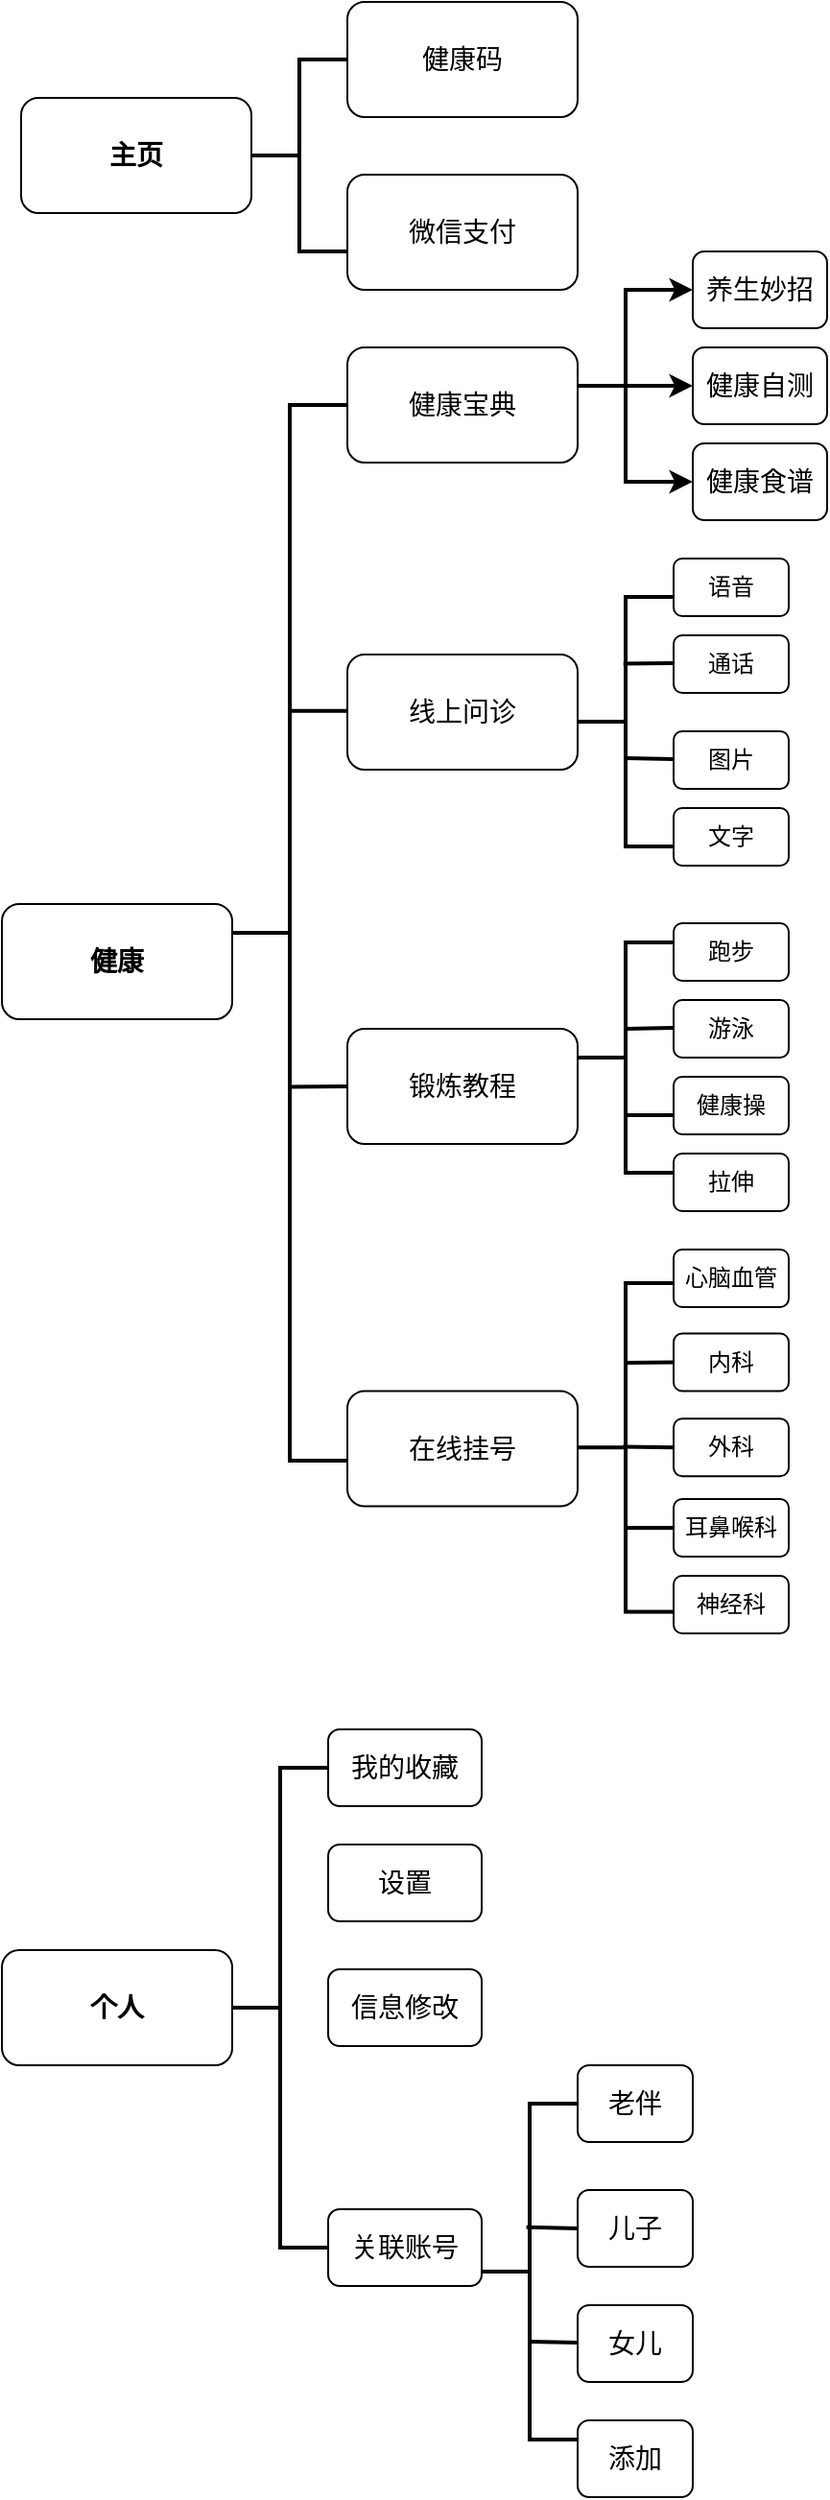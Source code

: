 <mxfile version="20.6.0" type="github">
  <diagram id="C5RBs43oDa-KdzZeNtuy" name="Page-1">
    <mxGraphModel dx="823" dy="469" grid="1" gridSize="10" guides="1" tooltips="1" connect="1" arrows="1" fold="1" page="1" pageScale="1" pageWidth="827" pageHeight="1169" math="0" shadow="0">
      <root>
        <mxCell id="WIyWlLk6GJQsqaUBKTNV-0" />
        <mxCell id="WIyWlLk6GJQsqaUBKTNV-1" parent="WIyWlLk6GJQsqaUBKTNV-0" />
        <mxCell id="WIyWlLk6GJQsqaUBKTNV-3" value="&lt;font style=&quot;font-size: 14px;&quot;&gt;&lt;b&gt;主页&lt;/b&gt;&lt;/font&gt;" style="rounded=1;whiteSpace=wrap;html=1;fontSize=12;glass=0;strokeWidth=1;shadow=0;" parent="WIyWlLk6GJQsqaUBKTNV-1" vertex="1">
          <mxGeometry x="160" y="70" width="120" height="60" as="geometry" />
        </mxCell>
        <mxCell id="rD7vNbKPlzc2s6sFT6nV-2" value="" style="strokeWidth=2;html=1;shape=mxgraph.flowchart.annotation_2;align=left;labelPosition=right;pointerEvents=1;" vertex="1" parent="WIyWlLk6GJQsqaUBKTNV-1">
          <mxGeometry x="280" y="50" width="50" height="100" as="geometry" />
        </mxCell>
        <mxCell id="rD7vNbKPlzc2s6sFT6nV-3" value="&lt;font style=&quot;font-size: 14px;&quot;&gt;健康码&lt;/font&gt;" style="rounded=1;whiteSpace=wrap;html=1;" vertex="1" parent="WIyWlLk6GJQsqaUBKTNV-1">
          <mxGeometry x="330" y="20" width="120" height="60" as="geometry" />
        </mxCell>
        <mxCell id="rD7vNbKPlzc2s6sFT6nV-4" value="&lt;font style=&quot;font-size: 14px;&quot;&gt;微信支付&lt;/font&gt;" style="rounded=1;whiteSpace=wrap;html=1;" vertex="1" parent="WIyWlLk6GJQsqaUBKTNV-1">
          <mxGeometry x="330" y="110" width="120" height="60" as="geometry" />
        </mxCell>
        <mxCell id="rD7vNbKPlzc2s6sFT6nV-5" value="&lt;font style=&quot;font-size: 14px;&quot;&gt;&lt;b&gt;健康&lt;/b&gt;&lt;/font&gt;" style="rounded=1;whiteSpace=wrap;html=1;fontSize=12;glass=0;strokeWidth=1;shadow=0;" vertex="1" parent="WIyWlLk6GJQsqaUBKTNV-1">
          <mxGeometry x="150" y="490" width="120" height="60" as="geometry" />
        </mxCell>
        <mxCell id="rD7vNbKPlzc2s6sFT6nV-6" value="" style="strokeWidth=2;html=1;shape=mxgraph.flowchart.annotation_2;align=left;labelPosition=right;pointerEvents=1;fontFamily=Helvetica;fontSize=14;" vertex="1" parent="WIyWlLk6GJQsqaUBKTNV-1">
          <mxGeometry x="270" y="230" width="60" height="550" as="geometry" />
        </mxCell>
        <mxCell id="rD7vNbKPlzc2s6sFT6nV-7" value="&lt;font style=&quot;font-size: 14px;&quot;&gt;锻炼教程&lt;/font&gt;" style="rounded=1;whiteSpace=wrap;html=1;" vertex="1" parent="WIyWlLk6GJQsqaUBKTNV-1">
          <mxGeometry x="330" y="555" width="120" height="60" as="geometry" />
        </mxCell>
        <mxCell id="rD7vNbKPlzc2s6sFT6nV-8" value="&lt;font style=&quot;font-size: 14px;&quot;&gt;健康宝典&lt;/font&gt;" style="rounded=1;whiteSpace=wrap;html=1;" vertex="1" parent="WIyWlLk6GJQsqaUBKTNV-1">
          <mxGeometry x="330" y="200" width="120" height="60" as="geometry" />
        </mxCell>
        <mxCell id="rD7vNbKPlzc2s6sFT6nV-11" value="&lt;font style=&quot;font-size: 14px;&quot;&gt;在线挂号&lt;/font&gt;" style="rounded=1;whiteSpace=wrap;html=1;" vertex="1" parent="WIyWlLk6GJQsqaUBKTNV-1">
          <mxGeometry x="330" y="743.75" width="120" height="60" as="geometry" />
        </mxCell>
        <mxCell id="rD7vNbKPlzc2s6sFT6nV-19" value="" style="endArrow=none;html=1;rounded=0;fontFamily=Helvetica;fontSize=14;strokeWidth=2;entryX=0;entryY=0.5;entryDx=0;entryDy=0;exitX=0.485;exitY=0.646;exitDx=0;exitDy=0;exitPerimeter=0;" edge="1" parent="WIyWlLk6GJQsqaUBKTNV-1" source="rD7vNbKPlzc2s6sFT6nV-6" target="rD7vNbKPlzc2s6sFT6nV-7">
          <mxGeometry width="50" height="50" relative="1" as="geometry">
            <mxPoint x="300" y="575" as="sourcePoint" />
            <mxPoint x="340" y="369.5" as="targetPoint" />
          </mxGeometry>
        </mxCell>
        <mxCell id="rD7vNbKPlzc2s6sFT6nV-37" style="edgeStyle=orthogonalEdgeStyle;rounded=0;orthogonalLoop=1;jettySize=auto;html=1;exitX=1;exitY=0;exitDx=0;exitDy=0;exitPerimeter=0;entryX=0;entryY=0.5;entryDx=0;entryDy=0;strokeWidth=2;fontFamily=Helvetica;fontSize=14;" edge="1" parent="WIyWlLk6GJQsqaUBKTNV-1" source="rD7vNbKPlzc2s6sFT6nV-27" target="rD7vNbKPlzc2s6sFT6nV-28">
          <mxGeometry relative="1" as="geometry" />
        </mxCell>
        <mxCell id="rD7vNbKPlzc2s6sFT6nV-38" style="edgeStyle=orthogonalEdgeStyle;rounded=0;orthogonalLoop=1;jettySize=auto;html=1;entryX=0;entryY=0.5;entryDx=0;entryDy=0;strokeWidth=2;fontFamily=Helvetica;fontSize=14;" edge="1" parent="WIyWlLk6GJQsqaUBKTNV-1" target="rD7vNbKPlzc2s6sFT6nV-30">
          <mxGeometry relative="1" as="geometry">
            <mxPoint x="490" y="270" as="sourcePoint" />
          </mxGeometry>
        </mxCell>
        <mxCell id="rD7vNbKPlzc2s6sFT6nV-27" value="" style="strokeWidth=2;html=1;shape=mxgraph.flowchart.annotation_2;align=left;labelPosition=right;pointerEvents=1;fontFamily=Helvetica;fontSize=14;" vertex="1" parent="WIyWlLk6GJQsqaUBKTNV-1">
          <mxGeometry x="450" y="170" width="50" height="100" as="geometry" />
        </mxCell>
        <mxCell id="rD7vNbKPlzc2s6sFT6nV-28" value="养生妙招" style="rounded=1;whiteSpace=wrap;html=1;fontFamily=Helvetica;fontSize=14;" vertex="1" parent="WIyWlLk6GJQsqaUBKTNV-1">
          <mxGeometry x="510" y="150" width="70" height="40" as="geometry" />
        </mxCell>
        <mxCell id="rD7vNbKPlzc2s6sFT6nV-29" value="健康自测" style="rounded=1;whiteSpace=wrap;html=1;fontFamily=Helvetica;fontSize=14;" vertex="1" parent="WIyWlLk6GJQsqaUBKTNV-1">
          <mxGeometry x="510" y="200" width="70" height="40" as="geometry" />
        </mxCell>
        <mxCell id="rD7vNbKPlzc2s6sFT6nV-30" value="健康食谱" style="rounded=1;whiteSpace=wrap;html=1;fontFamily=Helvetica;fontSize=14;" vertex="1" parent="WIyWlLk6GJQsqaUBKTNV-1">
          <mxGeometry x="510" y="250" width="70" height="40" as="geometry" />
        </mxCell>
        <mxCell id="rD7vNbKPlzc2s6sFT6nV-39" value="" style="endArrow=classic;html=1;rounded=0;strokeWidth=2;fontFamily=Helvetica;fontSize=14;entryX=0;entryY=0.5;entryDx=0;entryDy=0;" edge="1" parent="WIyWlLk6GJQsqaUBKTNV-1" target="rD7vNbKPlzc2s6sFT6nV-29">
          <mxGeometry width="50" height="50" relative="1" as="geometry">
            <mxPoint x="470" y="220" as="sourcePoint" />
            <mxPoint x="430" y="450" as="targetPoint" />
          </mxGeometry>
        </mxCell>
        <mxCell id="rD7vNbKPlzc2s6sFT6nV-55" value="" style="strokeWidth=2;html=1;shape=mxgraph.flowchart.annotation_2;align=left;labelPosition=right;pointerEvents=1;fontFamily=Helvetica;fontSize=12;" vertex="1" parent="WIyWlLk6GJQsqaUBKTNV-1">
          <mxGeometry x="450" y="687.5" width="50" height="171.25" as="geometry" />
        </mxCell>
        <mxCell id="rD7vNbKPlzc2s6sFT6nV-57" value="&lt;font style=&quot;font-size: 14px;&quot;&gt;线上问诊&lt;/font&gt;" style="rounded=1;whiteSpace=wrap;html=1;" vertex="1" parent="WIyWlLk6GJQsqaUBKTNV-1">
          <mxGeometry x="330" y="360" width="120" height="60" as="geometry" />
        </mxCell>
        <mxCell id="rD7vNbKPlzc2s6sFT6nV-58" style="edgeStyle=orthogonalEdgeStyle;rounded=0;orthogonalLoop=1;jettySize=auto;html=1;exitX=0.5;exitY=1;exitDx=0;exitDy=0;exitPerimeter=0;strokeWidth=2;fontFamily=Helvetica;fontSize=12;" edge="1" parent="WIyWlLk6GJQsqaUBKTNV-1">
          <mxGeometry relative="1" as="geometry">
            <mxPoint x="475" y="320" as="sourcePoint" />
            <mxPoint x="475" y="320" as="targetPoint" />
          </mxGeometry>
        </mxCell>
        <mxCell id="rD7vNbKPlzc2s6sFT6nV-61" value="心脑血管" style="rounded=1;whiteSpace=wrap;html=1;fontFamily=Helvetica;fontSize=12;" vertex="1" parent="WIyWlLk6GJQsqaUBKTNV-1">
          <mxGeometry x="500" y="670" width="60" height="30" as="geometry" />
        </mxCell>
        <mxCell id="rD7vNbKPlzc2s6sFT6nV-62" value="外科" style="rounded=1;whiteSpace=wrap;html=1;fontFamily=Helvetica;fontSize=12;" vertex="1" parent="WIyWlLk6GJQsqaUBKTNV-1">
          <mxGeometry x="500" y="758.13" width="60" height="30" as="geometry" />
        </mxCell>
        <mxCell id="rD7vNbKPlzc2s6sFT6nV-63" value="内科" style="rounded=1;whiteSpace=wrap;html=1;fontFamily=Helvetica;fontSize=12;" vertex="1" parent="WIyWlLk6GJQsqaUBKTNV-1">
          <mxGeometry x="500" y="713.75" width="60" height="30" as="geometry" />
        </mxCell>
        <mxCell id="rD7vNbKPlzc2s6sFT6nV-64" value="耳鼻喉科" style="rounded=1;whiteSpace=wrap;html=1;fontFamily=Helvetica;fontSize=12;" vertex="1" parent="WIyWlLk6GJQsqaUBKTNV-1">
          <mxGeometry x="500" y="800" width="60" height="30" as="geometry" />
        </mxCell>
        <mxCell id="rD7vNbKPlzc2s6sFT6nV-72" value="神经科" style="rounded=1;whiteSpace=wrap;html=1;fontFamily=Helvetica;fontSize=12;" vertex="1" parent="WIyWlLk6GJQsqaUBKTNV-1">
          <mxGeometry x="500" y="840" width="60" height="30" as="geometry" />
        </mxCell>
        <mxCell id="rD7vNbKPlzc2s6sFT6nV-75" value="" style="endArrow=none;html=1;rounded=0;strokeWidth=2;fontFamily=Helvetica;fontSize=12;entryX=0;entryY=0.5;entryDx=0;entryDy=0;" edge="1" parent="WIyWlLk6GJQsqaUBKTNV-1" target="rD7vNbKPlzc2s6sFT6nV-63">
          <mxGeometry width="50" height="50" relative="1" as="geometry">
            <mxPoint x="475" y="729" as="sourcePoint" />
            <mxPoint x="500" y="713.75" as="targetPoint" />
          </mxGeometry>
        </mxCell>
        <mxCell id="rD7vNbKPlzc2s6sFT6nV-77" value="" style="endArrow=none;html=1;rounded=0;strokeWidth=2;fontFamily=Helvetica;fontSize=12;entryX=0;entryY=0.5;entryDx=0;entryDy=0;" edge="1" parent="WIyWlLk6GJQsqaUBKTNV-1" target="rD7vNbKPlzc2s6sFT6nV-64">
          <mxGeometry width="50" height="50" relative="1" as="geometry">
            <mxPoint x="475" y="815" as="sourcePoint" />
            <mxPoint x="500" y="813.25" as="targetPoint" />
          </mxGeometry>
        </mxCell>
        <mxCell id="rD7vNbKPlzc2s6sFT6nV-78" value="" style="endArrow=none;html=1;rounded=0;strokeWidth=2;fontFamily=Helvetica;fontSize=12;entryX=0;entryY=0.5;entryDx=0;entryDy=0;exitX=0.473;exitY=0.498;exitDx=0;exitDy=0;exitPerimeter=0;" edge="1" parent="WIyWlLk6GJQsqaUBKTNV-1" source="rD7vNbKPlzc2s6sFT6nV-55" target="rD7vNbKPlzc2s6sFT6nV-62">
          <mxGeometry width="50" height="50" relative="1" as="geometry">
            <mxPoint x="475" y="758.75" as="sourcePoint" />
            <mxPoint x="500" y="758.25" as="targetPoint" />
          </mxGeometry>
        </mxCell>
        <mxCell id="rD7vNbKPlzc2s6sFT6nV-81" value="" style="strokeWidth=2;html=1;shape=mxgraph.flowchart.annotation_2;align=left;labelPosition=right;pointerEvents=1;fontFamily=Helvetica;fontSize=12;" vertex="1" parent="WIyWlLk6GJQsqaUBKTNV-1">
          <mxGeometry x="450" y="510" width="50" height="120" as="geometry" />
        </mxCell>
        <mxCell id="rD7vNbKPlzc2s6sFT6nV-84" value="跑步" style="rounded=1;whiteSpace=wrap;html=1;fontFamily=Helvetica;fontSize=12;" vertex="1" parent="WIyWlLk6GJQsqaUBKTNV-1">
          <mxGeometry x="500" y="500" width="60" height="30" as="geometry" />
        </mxCell>
        <mxCell id="rD7vNbKPlzc2s6sFT6nV-85" value="游泳" style="rounded=1;whiteSpace=wrap;html=1;fontFamily=Helvetica;fontSize=12;" vertex="1" parent="WIyWlLk6GJQsqaUBKTNV-1">
          <mxGeometry x="500" y="540" width="60" height="30" as="geometry" />
        </mxCell>
        <mxCell id="rD7vNbKPlzc2s6sFT6nV-86" value="健康操" style="rounded=1;whiteSpace=wrap;html=1;fontFamily=Helvetica;fontSize=12;" vertex="1" parent="WIyWlLk6GJQsqaUBKTNV-1">
          <mxGeometry x="500" y="580" width="60" height="30" as="geometry" />
        </mxCell>
        <mxCell id="rD7vNbKPlzc2s6sFT6nV-87" value="拉伸" style="rounded=1;whiteSpace=wrap;html=1;fontFamily=Helvetica;fontSize=12;" vertex="1" parent="WIyWlLk6GJQsqaUBKTNV-1">
          <mxGeometry x="500" y="620" width="60" height="30" as="geometry" />
        </mxCell>
        <mxCell id="rD7vNbKPlzc2s6sFT6nV-88" value="" style="endArrow=none;html=1;rounded=0;strokeWidth=2;fontFamily=Helvetica;fontSize=12;" edge="1" parent="WIyWlLk6GJQsqaUBKTNV-1">
          <mxGeometry width="50" height="50" relative="1" as="geometry">
            <mxPoint x="475" y="600" as="sourcePoint" />
            <mxPoint x="500" y="600" as="targetPoint" />
          </mxGeometry>
        </mxCell>
        <mxCell id="rD7vNbKPlzc2s6sFT6nV-89" value="" style="endArrow=none;html=1;rounded=0;strokeWidth=2;fontFamily=Helvetica;fontSize=12;" edge="1" parent="WIyWlLk6GJQsqaUBKTNV-1">
          <mxGeometry width="50" height="50" relative="1" as="geometry">
            <mxPoint x="475" y="555" as="sourcePoint" />
            <mxPoint x="500" y="554.5" as="targetPoint" />
          </mxGeometry>
        </mxCell>
        <mxCell id="rD7vNbKPlzc2s6sFT6nV-93" value="" style="strokeWidth=2;html=1;shape=mxgraph.flowchart.annotation_2;align=left;labelPosition=right;pointerEvents=1;fontFamily=Helvetica;fontSize=12;" vertex="1" parent="WIyWlLk6GJQsqaUBKTNV-1">
          <mxGeometry x="450" y="330" width="50" height="130" as="geometry" />
        </mxCell>
        <mxCell id="rD7vNbKPlzc2s6sFT6nV-94" value="语音" style="rounded=1;whiteSpace=wrap;html=1;fontFamily=Helvetica;fontSize=12;" vertex="1" parent="WIyWlLk6GJQsqaUBKTNV-1">
          <mxGeometry x="500" y="310" width="60" height="30" as="geometry" />
        </mxCell>
        <mxCell id="rD7vNbKPlzc2s6sFT6nV-96" value="通话" style="rounded=1;whiteSpace=wrap;html=1;fontFamily=Helvetica;fontSize=12;" vertex="1" parent="WIyWlLk6GJQsqaUBKTNV-1">
          <mxGeometry x="500" y="350" width="60" height="30" as="geometry" />
        </mxCell>
        <mxCell id="rD7vNbKPlzc2s6sFT6nV-97" value="图片" style="rounded=1;whiteSpace=wrap;html=1;fontFamily=Helvetica;fontSize=12;" vertex="1" parent="WIyWlLk6GJQsqaUBKTNV-1">
          <mxGeometry x="500" y="400" width="60" height="30" as="geometry" />
        </mxCell>
        <mxCell id="rD7vNbKPlzc2s6sFT6nV-98" value="文字" style="rounded=1;whiteSpace=wrap;html=1;fontFamily=Helvetica;fontSize=12;" vertex="1" parent="WIyWlLk6GJQsqaUBKTNV-1">
          <mxGeometry x="500" y="440" width="60" height="30" as="geometry" />
        </mxCell>
        <mxCell id="rD7vNbKPlzc2s6sFT6nV-105" value="" style="endArrow=none;html=1;rounded=0;strokeWidth=2;fontFamily=Helvetica;fontSize=12;" edge="1" parent="WIyWlLk6GJQsqaUBKTNV-1">
          <mxGeometry width="50" height="50" relative="1" as="geometry">
            <mxPoint x="300" y="389.38" as="sourcePoint" />
            <mxPoint x="330" y="389.38" as="targetPoint" />
          </mxGeometry>
        </mxCell>
        <mxCell id="rD7vNbKPlzc2s6sFT6nV-110" value="" style="endArrow=none;html=1;rounded=0;strokeWidth=2;fontFamily=Helvetica;fontSize=12;exitX=0.477;exitY=0.267;exitDx=0;exitDy=0;exitPerimeter=0;" edge="1" parent="WIyWlLk6GJQsqaUBKTNV-1" source="rD7vNbKPlzc2s6sFT6nV-93">
          <mxGeometry width="50" height="50" relative="1" as="geometry">
            <mxPoint x="480" y="360" as="sourcePoint" />
            <mxPoint x="500" y="364.47" as="targetPoint" />
          </mxGeometry>
        </mxCell>
        <mxCell id="rD7vNbKPlzc2s6sFT6nV-111" value="" style="endArrow=none;html=1;rounded=0;strokeWidth=2;fontFamily=Helvetica;fontSize=12;" edge="1" parent="WIyWlLk6GJQsqaUBKTNV-1">
          <mxGeometry width="50" height="50" relative="1" as="geometry">
            <mxPoint x="475" y="414" as="sourcePoint" />
            <mxPoint x="500" y="414.47" as="targetPoint" />
          </mxGeometry>
        </mxCell>
        <mxCell id="rD7vNbKPlzc2s6sFT6nV-112" value="&lt;font style=&quot;font-size: 14px;&quot;&gt;&lt;b&gt;个人&lt;/b&gt;&lt;/font&gt;" style="rounded=1;whiteSpace=wrap;html=1;fontFamily=Helvetica;fontSize=12;" vertex="1" parent="WIyWlLk6GJQsqaUBKTNV-1">
          <mxGeometry x="150" y="1035" width="120" height="60" as="geometry" />
        </mxCell>
        <mxCell id="rD7vNbKPlzc2s6sFT6nV-113" value="" style="strokeWidth=2;html=1;shape=mxgraph.flowchart.annotation_2;align=left;labelPosition=right;pointerEvents=1;fontFamily=Helvetica;fontSize=14;" vertex="1" parent="WIyWlLk6GJQsqaUBKTNV-1">
          <mxGeometry x="270" y="940" width="50" height="250" as="geometry" />
        </mxCell>
        <mxCell id="rD7vNbKPlzc2s6sFT6nV-114" value="我的收藏" style="rounded=1;whiteSpace=wrap;html=1;fontFamily=Helvetica;fontSize=14;" vertex="1" parent="WIyWlLk6GJQsqaUBKTNV-1">
          <mxGeometry x="320" y="920" width="80" height="40" as="geometry" />
        </mxCell>
        <mxCell id="rD7vNbKPlzc2s6sFT6nV-115" value="设置" style="rounded=1;whiteSpace=wrap;html=1;fontFamily=Helvetica;fontSize=14;" vertex="1" parent="WIyWlLk6GJQsqaUBKTNV-1">
          <mxGeometry x="320" y="980" width="80" height="40" as="geometry" />
        </mxCell>
        <mxCell id="rD7vNbKPlzc2s6sFT6nV-116" value="信息修改" style="rounded=1;whiteSpace=wrap;html=1;fontFamily=Helvetica;fontSize=14;" vertex="1" parent="WIyWlLk6GJQsqaUBKTNV-1">
          <mxGeometry x="320" y="1045" width="80" height="40" as="geometry" />
        </mxCell>
        <mxCell id="rD7vNbKPlzc2s6sFT6nV-117" value="关联账号" style="rounded=1;whiteSpace=wrap;html=1;fontFamily=Helvetica;fontSize=14;" vertex="1" parent="WIyWlLk6GJQsqaUBKTNV-1">
          <mxGeometry x="320" y="1170" width="80" height="40" as="geometry" />
        </mxCell>
        <mxCell id="rD7vNbKPlzc2s6sFT6nV-118" value="" style="strokeWidth=2;html=1;shape=mxgraph.flowchart.annotation_2;align=left;labelPosition=right;pointerEvents=1;fontFamily=Helvetica;fontSize=14;" vertex="1" parent="WIyWlLk6GJQsqaUBKTNV-1">
          <mxGeometry x="400" y="1115" width="50" height="175" as="geometry" />
        </mxCell>
        <mxCell id="rD7vNbKPlzc2s6sFT6nV-119" value="老伴" style="rounded=1;whiteSpace=wrap;html=1;fontFamily=Helvetica;fontSize=14;" vertex="1" parent="WIyWlLk6GJQsqaUBKTNV-1">
          <mxGeometry x="450" y="1095" width="60" height="40" as="geometry" />
        </mxCell>
        <mxCell id="rD7vNbKPlzc2s6sFT6nV-121" value="儿子" style="rounded=1;whiteSpace=wrap;html=1;fontFamily=Helvetica;fontSize=14;" vertex="1" parent="WIyWlLk6GJQsqaUBKTNV-1">
          <mxGeometry x="450" y="1160" width="60" height="40" as="geometry" />
        </mxCell>
        <mxCell id="rD7vNbKPlzc2s6sFT6nV-122" value="女儿" style="rounded=1;whiteSpace=wrap;html=1;fontFamily=Helvetica;fontSize=14;" vertex="1" parent="WIyWlLk6GJQsqaUBKTNV-1">
          <mxGeometry x="450" y="1220" width="60" height="40" as="geometry" />
        </mxCell>
        <mxCell id="rD7vNbKPlzc2s6sFT6nV-123" value="添加" style="rounded=1;whiteSpace=wrap;html=1;fontFamily=Helvetica;fontSize=14;" vertex="1" parent="WIyWlLk6GJQsqaUBKTNV-1">
          <mxGeometry x="450" y="1280" width="60" height="40" as="geometry" />
        </mxCell>
        <mxCell id="rD7vNbKPlzc2s6sFT6nV-124" value="" style="endArrow=none;html=1;rounded=0;strokeWidth=2;fontFamily=Helvetica;fontSize=14;entryX=0;entryY=0.5;entryDx=0;entryDy=0;exitX=0.466;exitY=0.368;exitDx=0;exitDy=0;exitPerimeter=0;" edge="1" parent="WIyWlLk6GJQsqaUBKTNV-1" source="rD7vNbKPlzc2s6sFT6nV-118" target="rD7vNbKPlzc2s6sFT6nV-121">
          <mxGeometry width="50" height="50" relative="1" as="geometry">
            <mxPoint x="430" y="1180" as="sourcePoint" />
            <mxPoint x="450" y="1170" as="targetPoint" />
          </mxGeometry>
        </mxCell>
        <mxCell id="rD7vNbKPlzc2s6sFT6nV-125" value="" style="endArrow=none;html=1;rounded=0;strokeWidth=2;fontFamily=Helvetica;fontSize=14;" edge="1" parent="WIyWlLk6GJQsqaUBKTNV-1">
          <mxGeometry width="50" height="50" relative="1" as="geometry">
            <mxPoint x="425" y="1239" as="sourcePoint" />
            <mxPoint x="450" y="1239.47" as="targetPoint" />
          </mxGeometry>
        </mxCell>
      </root>
    </mxGraphModel>
  </diagram>
</mxfile>
